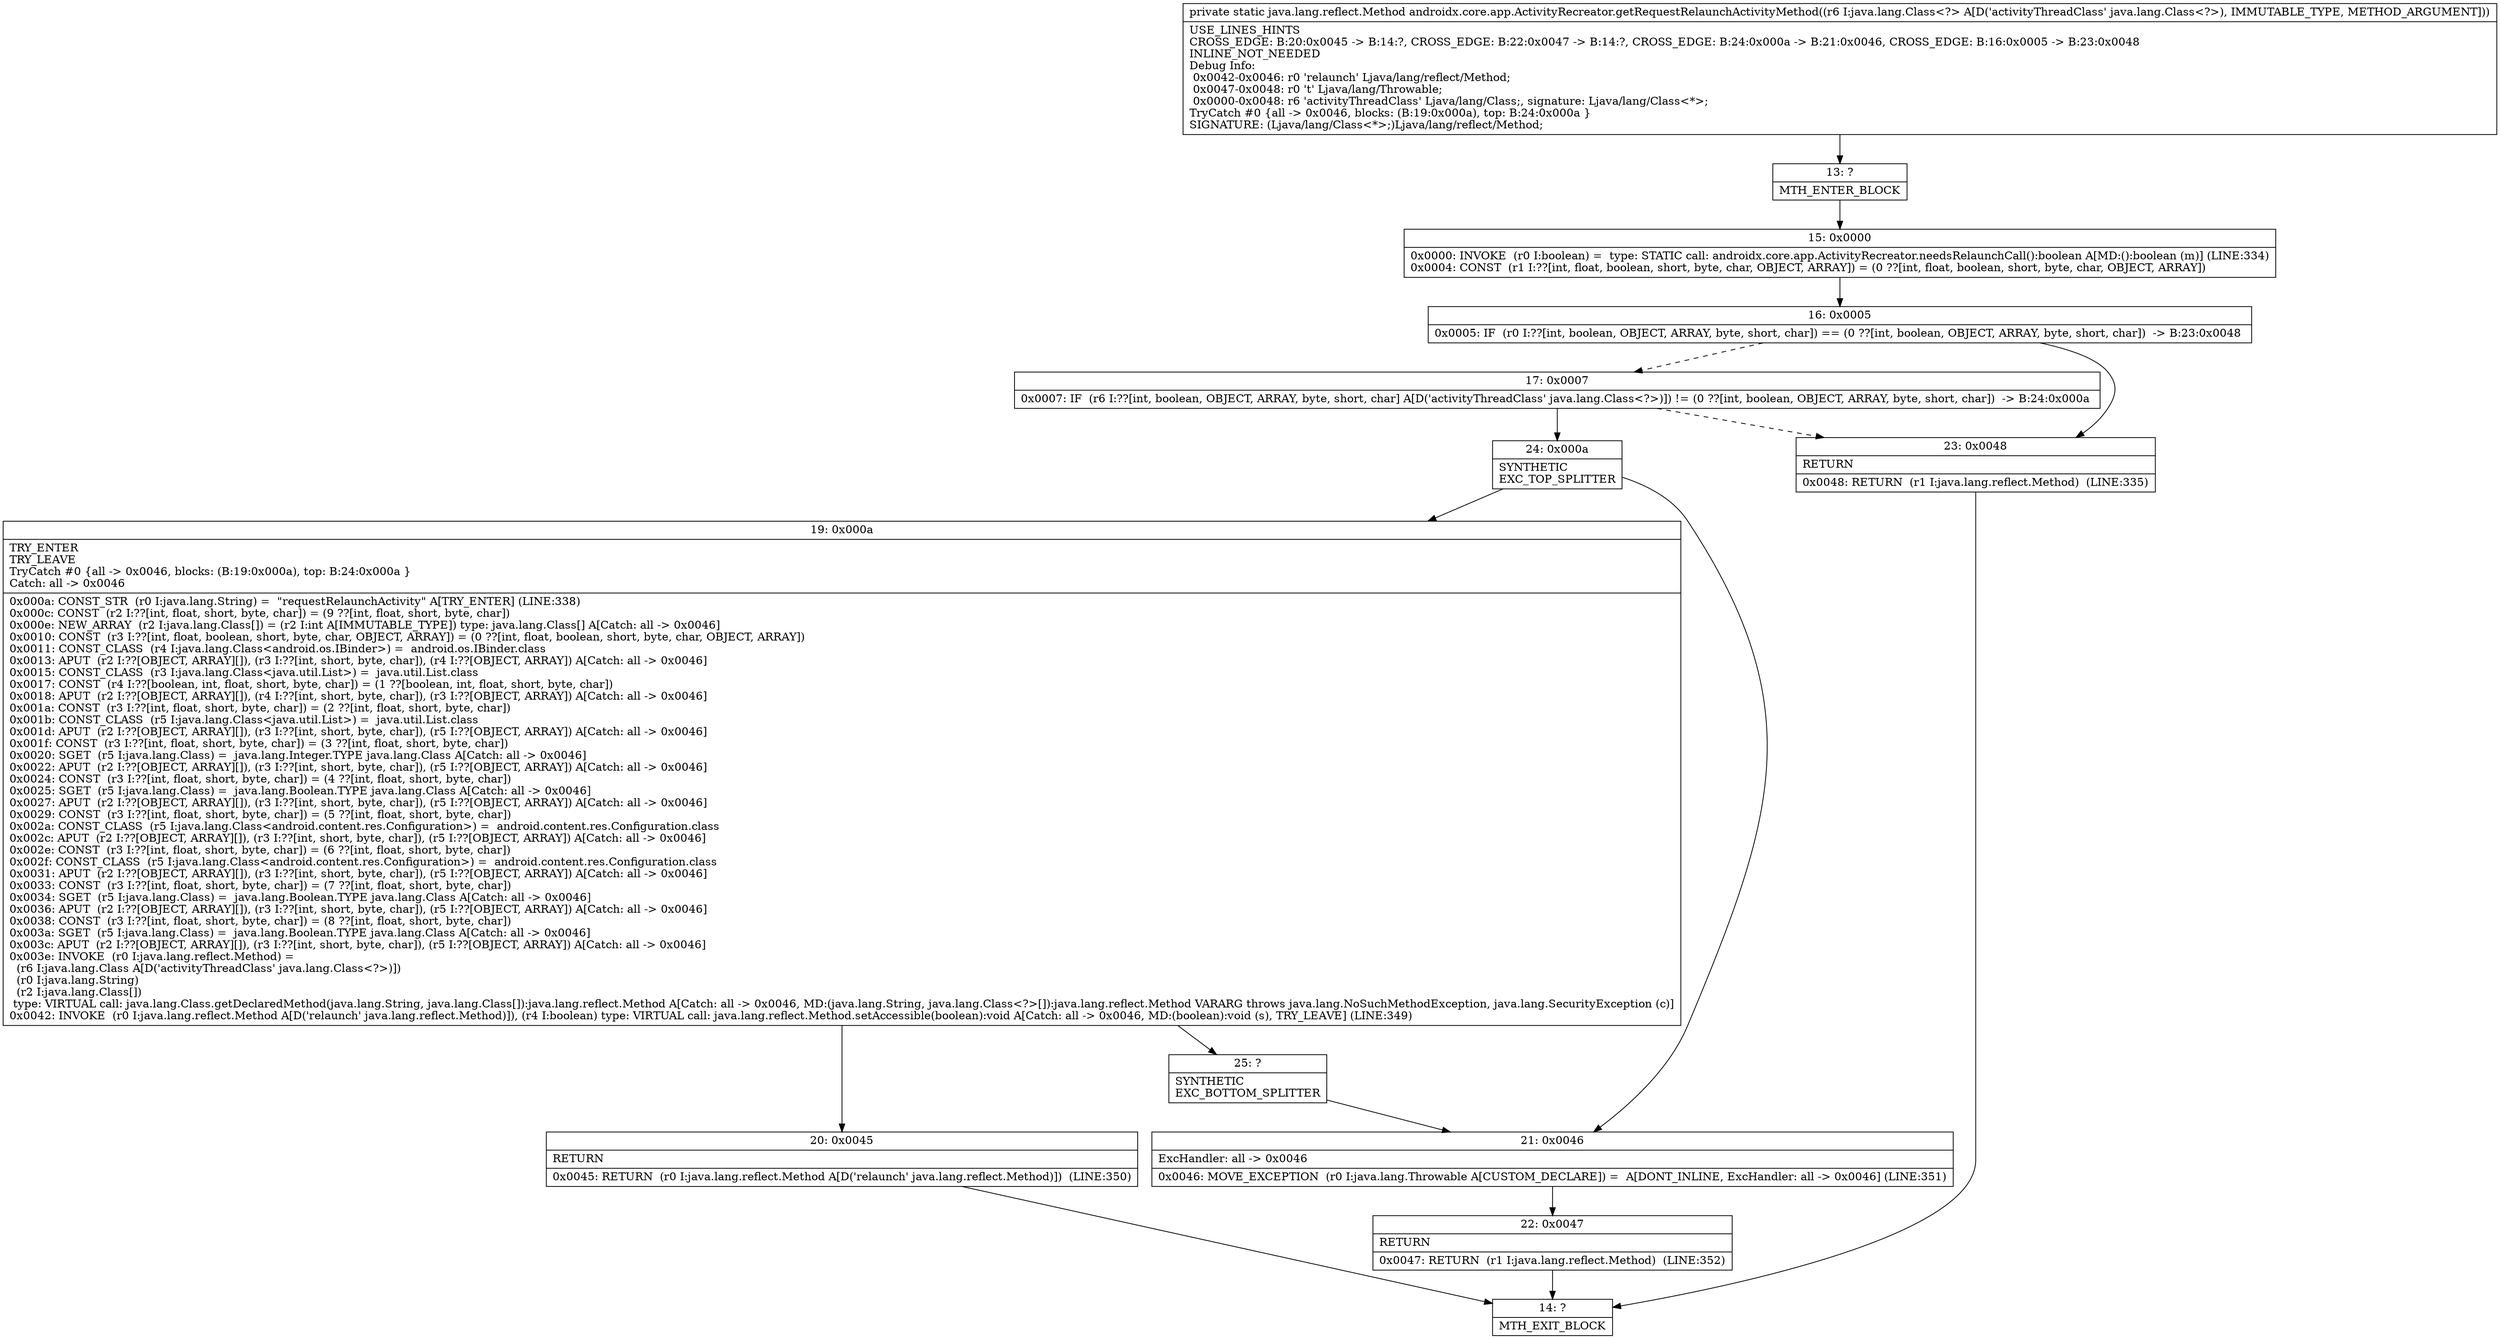 digraph "CFG forandroidx.core.app.ActivityRecreator.getRequestRelaunchActivityMethod(Ljava\/lang\/Class;)Ljava\/lang\/reflect\/Method;" {
Node_13 [shape=record,label="{13\:\ ?|MTH_ENTER_BLOCK\l}"];
Node_15 [shape=record,label="{15\:\ 0x0000|0x0000: INVOKE  (r0 I:boolean) =  type: STATIC call: androidx.core.app.ActivityRecreator.needsRelaunchCall():boolean A[MD:():boolean (m)] (LINE:334)\l0x0004: CONST  (r1 I:??[int, float, boolean, short, byte, char, OBJECT, ARRAY]) = (0 ??[int, float, boolean, short, byte, char, OBJECT, ARRAY]) \l}"];
Node_16 [shape=record,label="{16\:\ 0x0005|0x0005: IF  (r0 I:??[int, boolean, OBJECT, ARRAY, byte, short, char]) == (0 ??[int, boolean, OBJECT, ARRAY, byte, short, char])  \-\> B:23:0x0048 \l}"];
Node_17 [shape=record,label="{17\:\ 0x0007|0x0007: IF  (r6 I:??[int, boolean, OBJECT, ARRAY, byte, short, char] A[D('activityThreadClass' java.lang.Class\<?\>)]) != (0 ??[int, boolean, OBJECT, ARRAY, byte, short, char])  \-\> B:24:0x000a \l}"];
Node_24 [shape=record,label="{24\:\ 0x000a|SYNTHETIC\lEXC_TOP_SPLITTER\l}"];
Node_19 [shape=record,label="{19\:\ 0x000a|TRY_ENTER\lTRY_LEAVE\lTryCatch #0 \{all \-\> 0x0046, blocks: (B:19:0x000a), top: B:24:0x000a \}\lCatch: all \-\> 0x0046\l|0x000a: CONST_STR  (r0 I:java.lang.String) =  \"requestRelaunchActivity\" A[TRY_ENTER] (LINE:338)\l0x000c: CONST  (r2 I:??[int, float, short, byte, char]) = (9 ??[int, float, short, byte, char]) \l0x000e: NEW_ARRAY  (r2 I:java.lang.Class[]) = (r2 I:int A[IMMUTABLE_TYPE]) type: java.lang.Class[] A[Catch: all \-\> 0x0046]\l0x0010: CONST  (r3 I:??[int, float, boolean, short, byte, char, OBJECT, ARRAY]) = (0 ??[int, float, boolean, short, byte, char, OBJECT, ARRAY]) \l0x0011: CONST_CLASS  (r4 I:java.lang.Class\<android.os.IBinder\>) =  android.os.IBinder.class \l0x0013: APUT  (r2 I:??[OBJECT, ARRAY][]), (r3 I:??[int, short, byte, char]), (r4 I:??[OBJECT, ARRAY]) A[Catch: all \-\> 0x0046]\l0x0015: CONST_CLASS  (r3 I:java.lang.Class\<java.util.List\>) =  java.util.List.class \l0x0017: CONST  (r4 I:??[boolean, int, float, short, byte, char]) = (1 ??[boolean, int, float, short, byte, char]) \l0x0018: APUT  (r2 I:??[OBJECT, ARRAY][]), (r4 I:??[int, short, byte, char]), (r3 I:??[OBJECT, ARRAY]) A[Catch: all \-\> 0x0046]\l0x001a: CONST  (r3 I:??[int, float, short, byte, char]) = (2 ??[int, float, short, byte, char]) \l0x001b: CONST_CLASS  (r5 I:java.lang.Class\<java.util.List\>) =  java.util.List.class \l0x001d: APUT  (r2 I:??[OBJECT, ARRAY][]), (r3 I:??[int, short, byte, char]), (r5 I:??[OBJECT, ARRAY]) A[Catch: all \-\> 0x0046]\l0x001f: CONST  (r3 I:??[int, float, short, byte, char]) = (3 ??[int, float, short, byte, char]) \l0x0020: SGET  (r5 I:java.lang.Class) =  java.lang.Integer.TYPE java.lang.Class A[Catch: all \-\> 0x0046]\l0x0022: APUT  (r2 I:??[OBJECT, ARRAY][]), (r3 I:??[int, short, byte, char]), (r5 I:??[OBJECT, ARRAY]) A[Catch: all \-\> 0x0046]\l0x0024: CONST  (r3 I:??[int, float, short, byte, char]) = (4 ??[int, float, short, byte, char]) \l0x0025: SGET  (r5 I:java.lang.Class) =  java.lang.Boolean.TYPE java.lang.Class A[Catch: all \-\> 0x0046]\l0x0027: APUT  (r2 I:??[OBJECT, ARRAY][]), (r3 I:??[int, short, byte, char]), (r5 I:??[OBJECT, ARRAY]) A[Catch: all \-\> 0x0046]\l0x0029: CONST  (r3 I:??[int, float, short, byte, char]) = (5 ??[int, float, short, byte, char]) \l0x002a: CONST_CLASS  (r5 I:java.lang.Class\<android.content.res.Configuration\>) =  android.content.res.Configuration.class \l0x002c: APUT  (r2 I:??[OBJECT, ARRAY][]), (r3 I:??[int, short, byte, char]), (r5 I:??[OBJECT, ARRAY]) A[Catch: all \-\> 0x0046]\l0x002e: CONST  (r3 I:??[int, float, short, byte, char]) = (6 ??[int, float, short, byte, char]) \l0x002f: CONST_CLASS  (r5 I:java.lang.Class\<android.content.res.Configuration\>) =  android.content.res.Configuration.class \l0x0031: APUT  (r2 I:??[OBJECT, ARRAY][]), (r3 I:??[int, short, byte, char]), (r5 I:??[OBJECT, ARRAY]) A[Catch: all \-\> 0x0046]\l0x0033: CONST  (r3 I:??[int, float, short, byte, char]) = (7 ??[int, float, short, byte, char]) \l0x0034: SGET  (r5 I:java.lang.Class) =  java.lang.Boolean.TYPE java.lang.Class A[Catch: all \-\> 0x0046]\l0x0036: APUT  (r2 I:??[OBJECT, ARRAY][]), (r3 I:??[int, short, byte, char]), (r5 I:??[OBJECT, ARRAY]) A[Catch: all \-\> 0x0046]\l0x0038: CONST  (r3 I:??[int, float, short, byte, char]) = (8 ??[int, float, short, byte, char]) \l0x003a: SGET  (r5 I:java.lang.Class) =  java.lang.Boolean.TYPE java.lang.Class A[Catch: all \-\> 0x0046]\l0x003c: APUT  (r2 I:??[OBJECT, ARRAY][]), (r3 I:??[int, short, byte, char]), (r5 I:??[OBJECT, ARRAY]) A[Catch: all \-\> 0x0046]\l0x003e: INVOKE  (r0 I:java.lang.reflect.Method) = \l  (r6 I:java.lang.Class A[D('activityThreadClass' java.lang.Class\<?\>)])\l  (r0 I:java.lang.String)\l  (r2 I:java.lang.Class[])\l type: VIRTUAL call: java.lang.Class.getDeclaredMethod(java.lang.String, java.lang.Class[]):java.lang.reflect.Method A[Catch: all \-\> 0x0046, MD:(java.lang.String, java.lang.Class\<?\>[]):java.lang.reflect.Method VARARG throws java.lang.NoSuchMethodException, java.lang.SecurityException (c)]\l0x0042: INVOKE  (r0 I:java.lang.reflect.Method A[D('relaunch' java.lang.reflect.Method)]), (r4 I:boolean) type: VIRTUAL call: java.lang.reflect.Method.setAccessible(boolean):void A[Catch: all \-\> 0x0046, MD:(boolean):void (s), TRY_LEAVE] (LINE:349)\l}"];
Node_20 [shape=record,label="{20\:\ 0x0045|RETURN\l|0x0045: RETURN  (r0 I:java.lang.reflect.Method A[D('relaunch' java.lang.reflect.Method)])  (LINE:350)\l}"];
Node_14 [shape=record,label="{14\:\ ?|MTH_EXIT_BLOCK\l}"];
Node_25 [shape=record,label="{25\:\ ?|SYNTHETIC\lEXC_BOTTOM_SPLITTER\l}"];
Node_21 [shape=record,label="{21\:\ 0x0046|ExcHandler: all \-\> 0x0046\l|0x0046: MOVE_EXCEPTION  (r0 I:java.lang.Throwable A[CUSTOM_DECLARE]) =  A[DONT_INLINE, ExcHandler: all \-\> 0x0046] (LINE:351)\l}"];
Node_22 [shape=record,label="{22\:\ 0x0047|RETURN\l|0x0047: RETURN  (r1 I:java.lang.reflect.Method)  (LINE:352)\l}"];
Node_23 [shape=record,label="{23\:\ 0x0048|RETURN\l|0x0048: RETURN  (r1 I:java.lang.reflect.Method)  (LINE:335)\l}"];
MethodNode[shape=record,label="{private static java.lang.reflect.Method androidx.core.app.ActivityRecreator.getRequestRelaunchActivityMethod((r6 I:java.lang.Class\<?\> A[D('activityThreadClass' java.lang.Class\<?\>), IMMUTABLE_TYPE, METHOD_ARGUMENT]))  | USE_LINES_HINTS\lCROSS_EDGE: B:20:0x0045 \-\> B:14:?, CROSS_EDGE: B:22:0x0047 \-\> B:14:?, CROSS_EDGE: B:24:0x000a \-\> B:21:0x0046, CROSS_EDGE: B:16:0x0005 \-\> B:23:0x0048\lINLINE_NOT_NEEDED\lDebug Info:\l  0x0042\-0x0046: r0 'relaunch' Ljava\/lang\/reflect\/Method;\l  0x0047\-0x0048: r0 't' Ljava\/lang\/Throwable;\l  0x0000\-0x0048: r6 'activityThreadClass' Ljava\/lang\/Class;, signature: Ljava\/lang\/Class\<*\>;\lTryCatch #0 \{all \-\> 0x0046, blocks: (B:19:0x000a), top: B:24:0x000a \}\lSIGNATURE: (Ljava\/lang\/Class\<*\>;)Ljava\/lang\/reflect\/Method;\l}"];
MethodNode -> Node_13;Node_13 -> Node_15;
Node_15 -> Node_16;
Node_16 -> Node_17[style=dashed];
Node_16 -> Node_23;
Node_17 -> Node_23[style=dashed];
Node_17 -> Node_24;
Node_24 -> Node_19;
Node_24 -> Node_21;
Node_19 -> Node_20;
Node_19 -> Node_25;
Node_20 -> Node_14;
Node_25 -> Node_21;
Node_21 -> Node_22;
Node_22 -> Node_14;
Node_23 -> Node_14;
}

